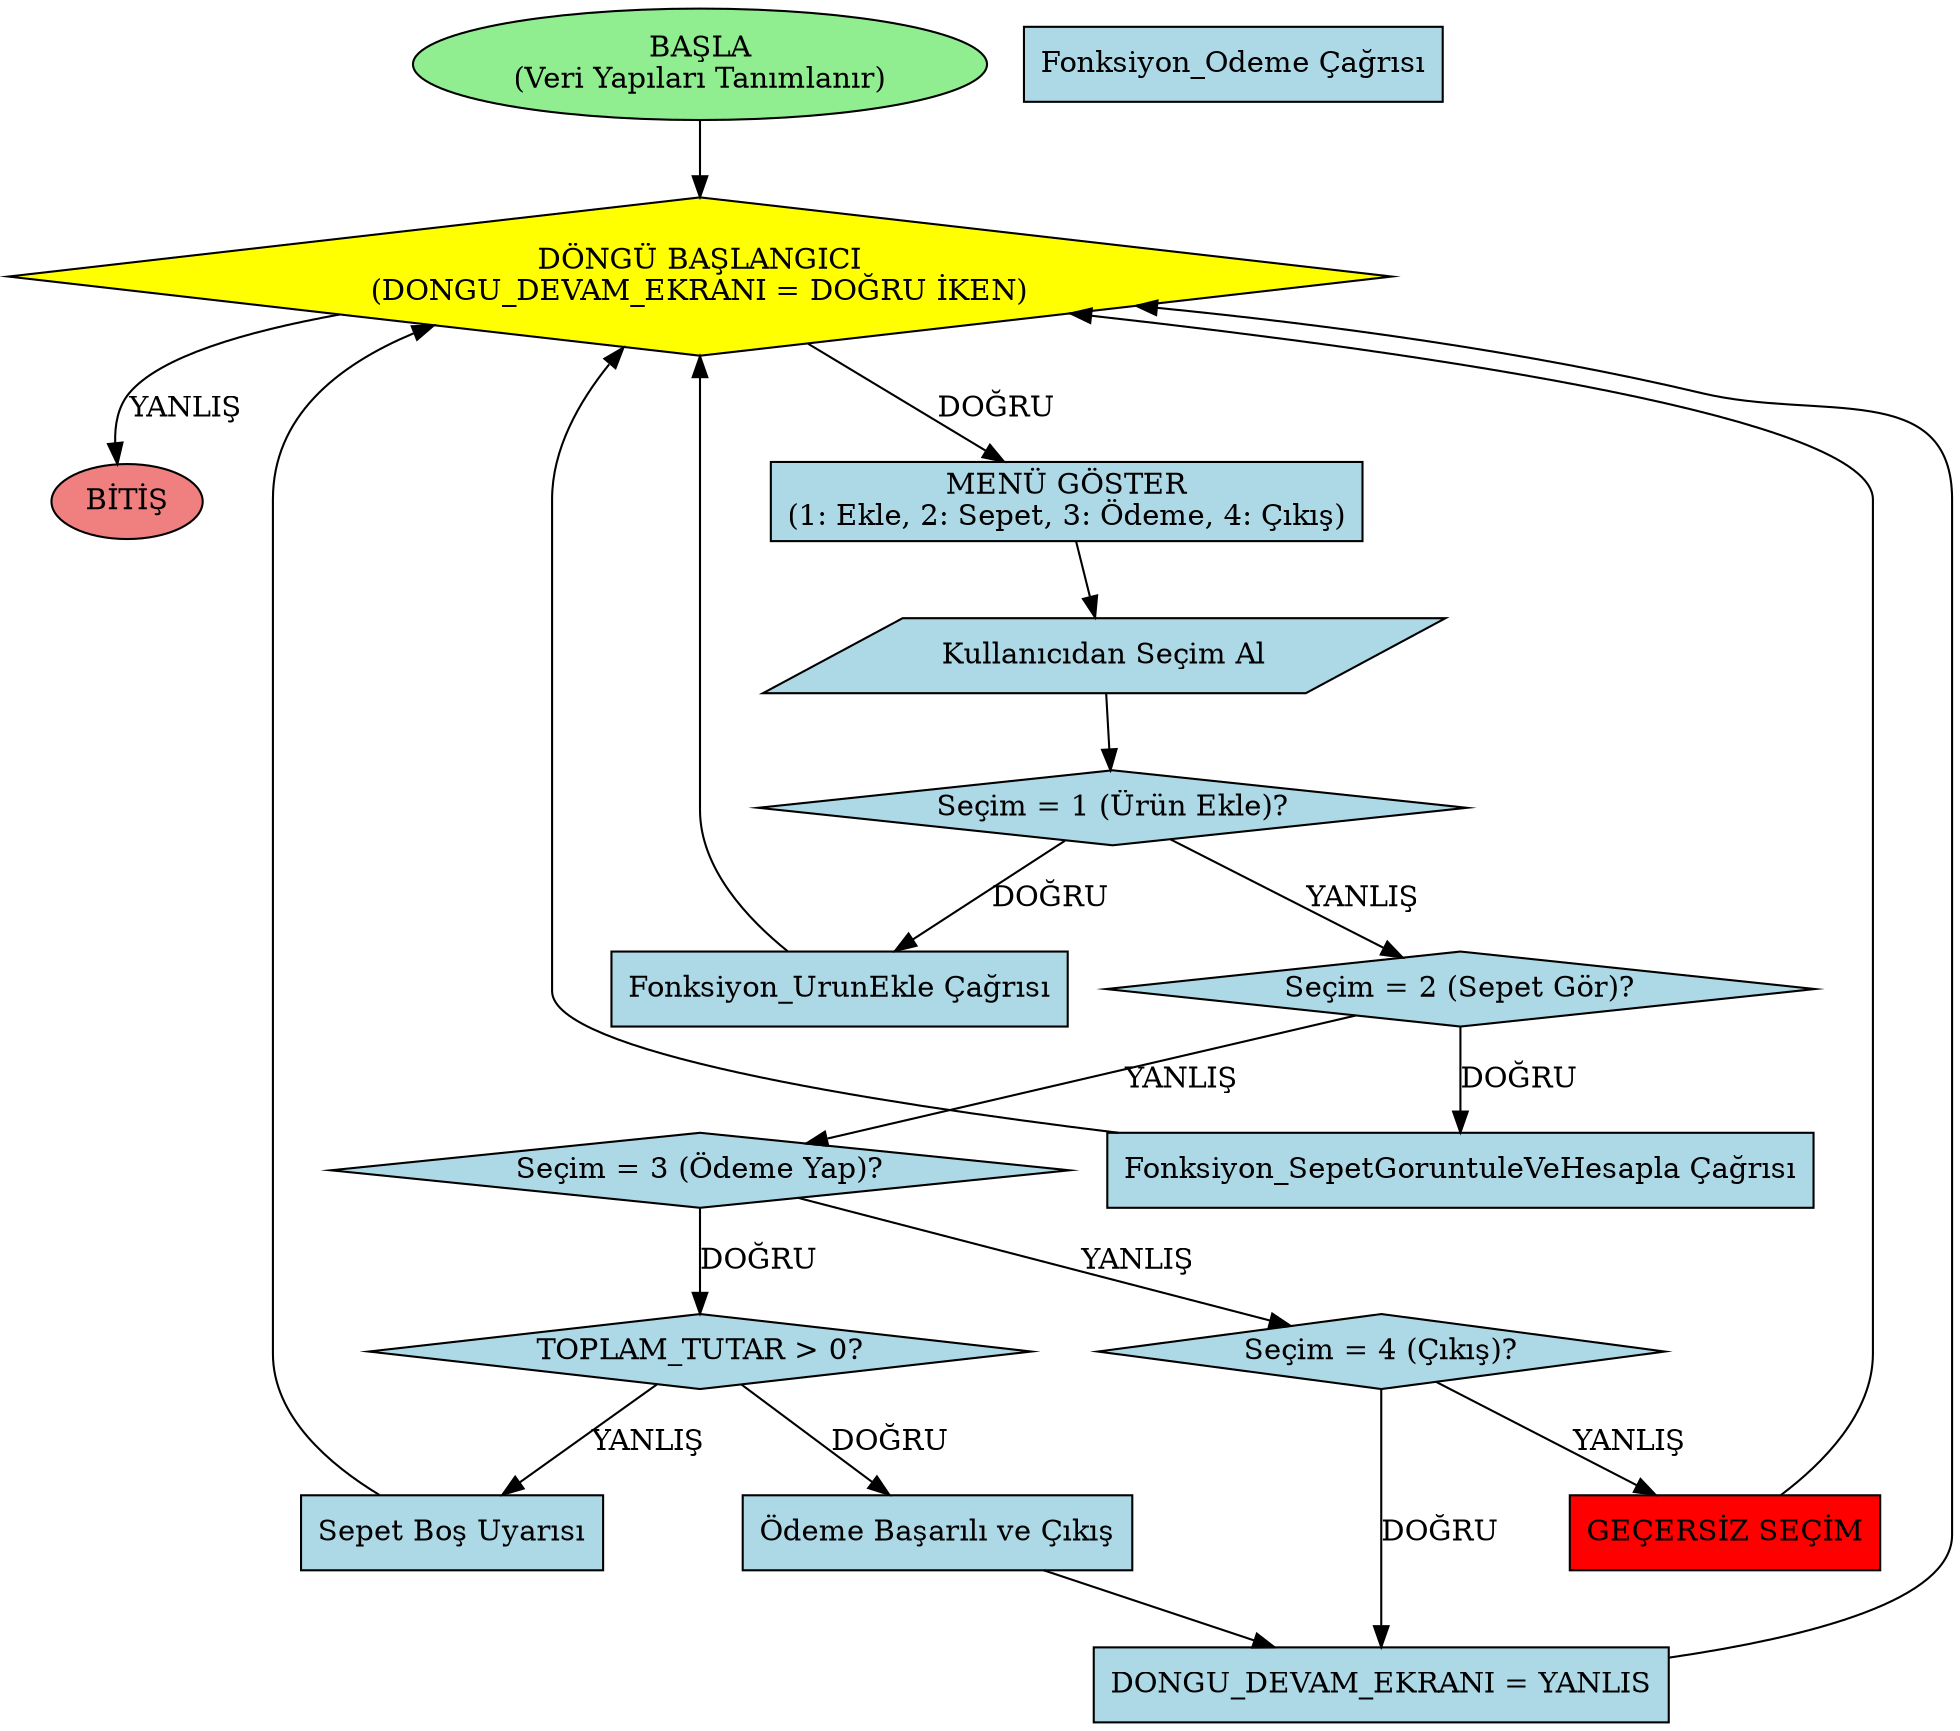 digraph AlisverisSistemi {
    // Graf ayarları
    rankdir=TB; // Akış Yönü: Yukarıdan Aşağıya (Top-Bottom)
    node [shape=box, style=filled, fillcolor=lightblue]; // Varsayılan düğüm stili

    // Başlangıç ve Bitiş Düğümleri
    Start [label="BAŞLA\n(Veri Yapıları Tanımlanır)", shape=oval, fillcolor=lightgreen];
    End [label="BİTİŞ", shape=oval, fillcolor=lightcoral];

    // Ana Döngü ve Menü
    Loop_Start [label="DÖNGÜ BAŞLANGICI\n(DONGU_DEVAM_EKRANI = DOĞRU İKEN)", shape=diamond, fillcolor=yellow];
    Menu [label="MENÜ GÖSTER\n(1: Ekle, 2: Sepet, 3: Ödeme, 4: Çıkış)", shape=box];
    Input [label="Kullanıcıdan Seçim Al", shape=parallelogram];

    // Karar Düğümleri (Seçim İşlemi)
    Choice_1 [label="Seçim = 1 (Ürün Ekle)?", shape=diamond];
    Choice_2 [label="Seçim = 2 (Sepet Gör)?", shape=diamond];
    Choice_3 [label="Seçim = 3 (Ödeme Yap)?", shape=diamond];
    Choice_4 [label="Seçim = 4 (Çıkış)?", shape=diamond];
    Invalid_Choice [label="GEÇERSİZ SEÇİM", shape=box, fillcolor=red];

    // İşlem Düğümleri
    Add_Product [label="Fonksiyon_UrunEkle Çağrısı", shape=box];
    View_Cart [label="Fonksiyon_SepetGoruntuleVeHesapla Çağrısı", shape=box];
    Checkout [label="Fonksiyon_Odeme Çağrısı", shape=box];
    Exit_System [label="DONGU_DEVAM_EKRANI = YANLIS", shape=box];

    // Ödeme İçi Kontrol
    Payment_Check [label="TOPLAM_TUTAR > 0?", shape=diamond];
    Payment_Success [label="Ödeme Başarılı ve Çıkış", shape=box];
    Payment_Fail [label="Sepet Boş Uyarısı", shape=box];

    // Akış Bağlantıları
    Start -> Loop_Start;
    Loop_Start -> Menu [label="DOĞRU"];
    Loop_Start -> End [label="YANLIŞ"];

    Menu -> Input;
    Input -> Choice_1;

    // Seçim 1: Ürün Ekle
    Choice_1 -> Add_Product [label="DOĞRU"];
    Add_Product -> Loop_Start;

    // Seçim 2: Sepeti Görüntüle
    Choice_1 -> Choice_2 [label="YANLIŞ"];
    Choice_2 -> View_Cart [label="DOĞRU"];
    View_Cart -> Loop_Start;

    // Seçim 3: Ödeme Yap
    Choice_2 -> Choice_3 [label="YANLIŞ"];
    Choice_3 -> Payment_Check [label="DOĞRU"];
    
    Payment_Check -> Payment_Success [label="DOĞRU"];
    Payment_Success -> Exit_System;
    
    Payment_Check -> Payment_Fail [label="YANLIŞ"];
    Payment_Fail -> Loop_Start; // Sepet boşsa menüye dön

    // Seçim 4: Çıkış
    Choice_3 -> Choice_4 [label="YANLIŞ"];
    Choice_4 -> Exit_System [label="DOĞRU"];
    Exit_System -> Loop_Start; // Döngü sonlanır, Loop_Start'tan End'e gider.

    // Geçersiz Seçim
    Choice_4 -> Invalid_Choice [label="YANLIŞ"];
    Invalid_Choice -> Loop_Start; 
}
